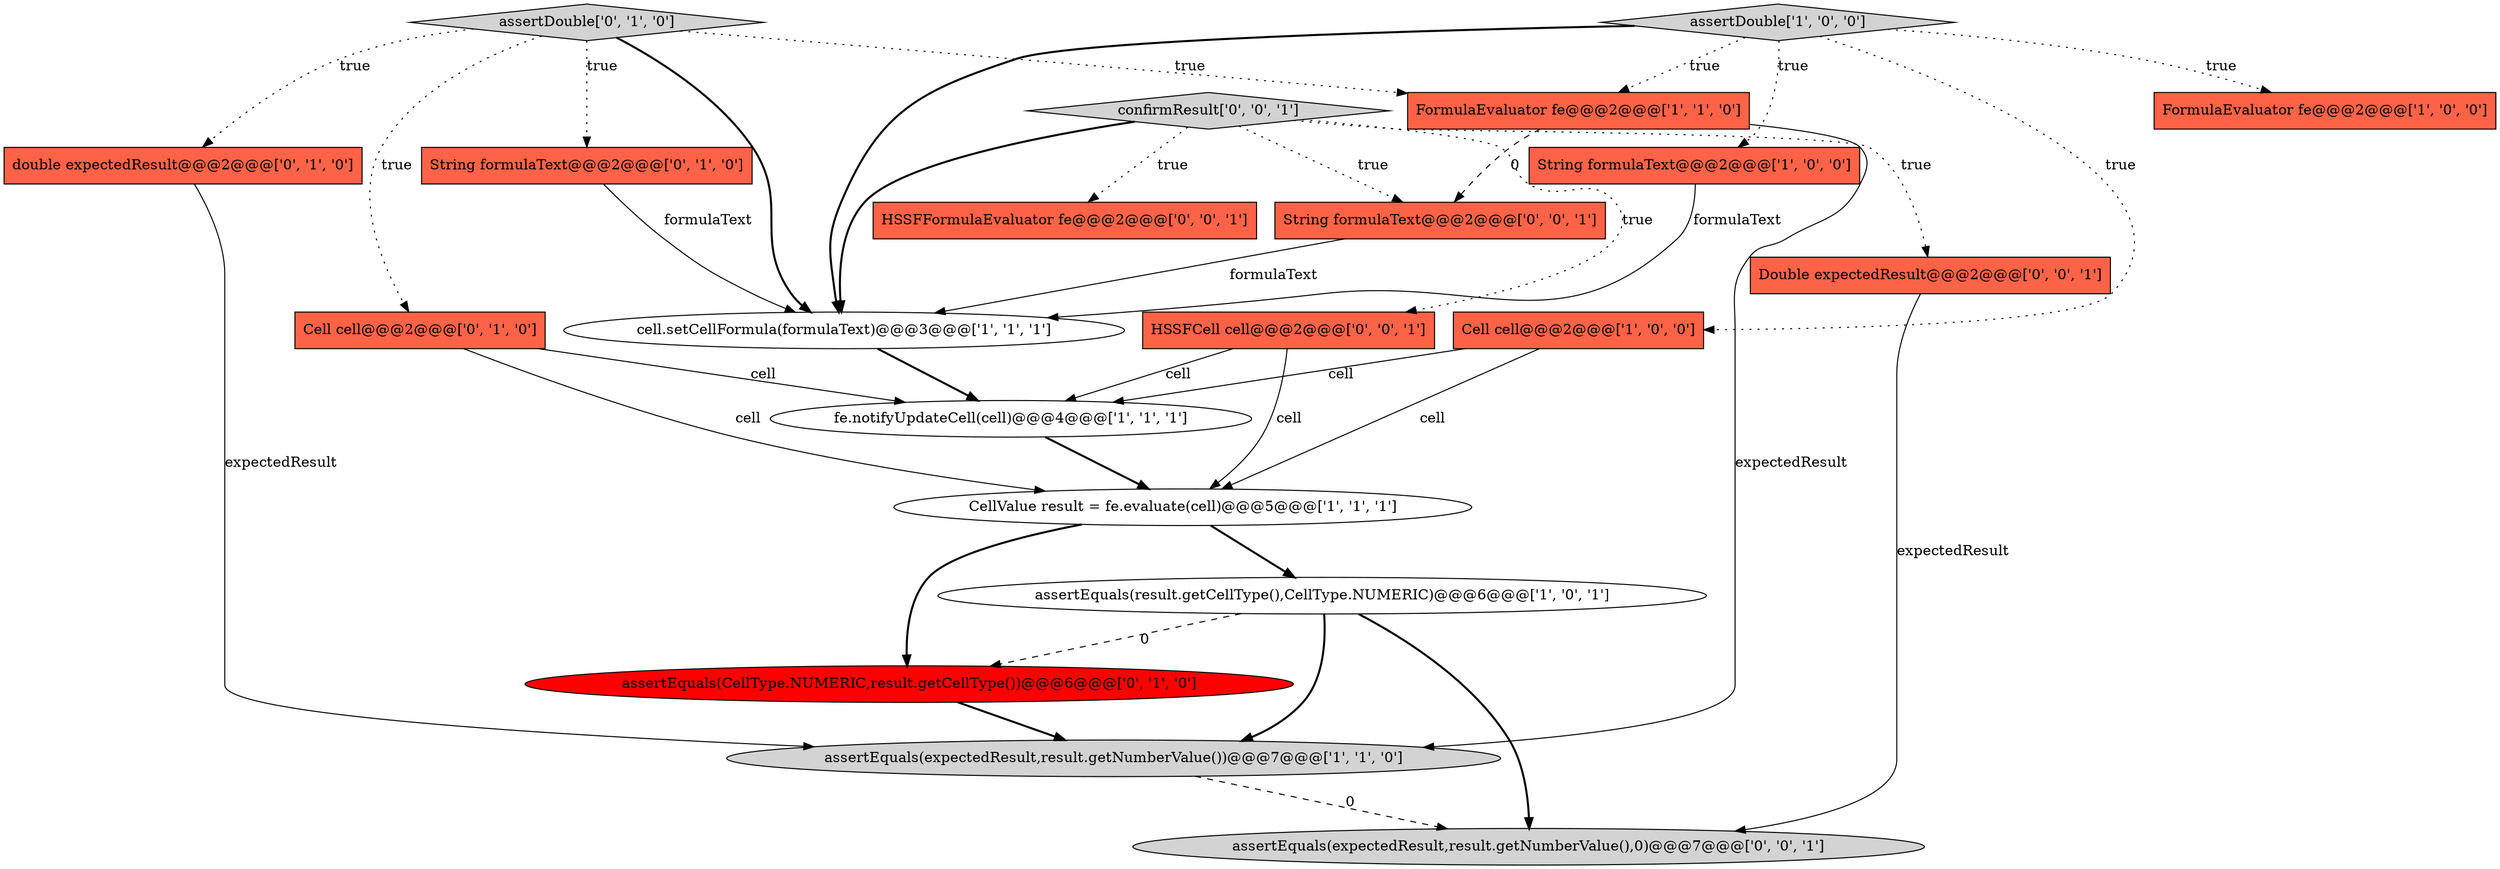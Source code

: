 digraph {
12 [style = filled, label = "assertDouble['0', '1', '0']", fillcolor = lightgray, shape = diamond image = "AAA0AAABBB2BBB"];
19 [style = filled, label = "String formulaText@@@2@@@['0', '0', '1']", fillcolor = tomato, shape = box image = "AAA0AAABBB3BBB"];
20 [style = filled, label = "confirmResult['0', '0', '1']", fillcolor = lightgray, shape = diamond image = "AAA0AAABBB3BBB"];
15 [style = filled, label = "HSSFFormulaEvaluator fe@@@2@@@['0', '0', '1']", fillcolor = tomato, shape = box image = "AAA0AAABBB3BBB"];
6 [style = filled, label = "FormulaEvaluator fe@@@2@@@['1', '1', '0']", fillcolor = tomato, shape = box image = "AAA0AAABBB1BBB"];
8 [style = filled, label = "assertDouble['1', '0', '0']", fillcolor = lightgray, shape = diamond image = "AAA0AAABBB1BBB"];
17 [style = filled, label = "assertEquals(expectedResult,result.getNumberValue(),0)@@@7@@@['0', '0', '1']", fillcolor = lightgray, shape = ellipse image = "AAA0AAABBB3BBB"];
9 [style = filled, label = "CellValue result = fe.evaluate(cell)@@@5@@@['1', '1', '1']", fillcolor = white, shape = ellipse image = "AAA0AAABBB1BBB"];
7 [style = filled, label = "cell.setCellFormula(formulaText)@@@3@@@['1', '1', '1']", fillcolor = white, shape = ellipse image = "AAA0AAABBB1BBB"];
16 [style = filled, label = "Double expectedResult@@@2@@@['0', '0', '1']", fillcolor = tomato, shape = box image = "AAA0AAABBB3BBB"];
11 [style = filled, label = "assertEquals(CellType.NUMERIC,result.getCellType())@@@6@@@['0', '1', '0']", fillcolor = red, shape = ellipse image = "AAA1AAABBB2BBB"];
2 [style = filled, label = "Cell cell@@@2@@@['1', '0', '0']", fillcolor = tomato, shape = box image = "AAA0AAABBB1BBB"];
0 [style = filled, label = "assertEquals(expectedResult,result.getNumberValue())@@@7@@@['1', '1', '0']", fillcolor = lightgray, shape = ellipse image = "AAA0AAABBB1BBB"];
14 [style = filled, label = "double expectedResult@@@2@@@['0', '1', '0']", fillcolor = tomato, shape = box image = "AAA0AAABBB2BBB"];
18 [style = filled, label = "HSSFCell cell@@@2@@@['0', '0', '1']", fillcolor = tomato, shape = box image = "AAA0AAABBB3BBB"];
5 [style = filled, label = "String formulaText@@@2@@@['1', '0', '0']", fillcolor = tomato, shape = box image = "AAA0AAABBB1BBB"];
13 [style = filled, label = "Cell cell@@@2@@@['0', '1', '0']", fillcolor = tomato, shape = box image = "AAA0AAABBB2BBB"];
4 [style = filled, label = "FormulaEvaluator fe@@@2@@@['1', '0', '0']", fillcolor = tomato, shape = box image = "AAA0AAABBB1BBB"];
3 [style = filled, label = "assertEquals(result.getCellType(),CellType.NUMERIC)@@@6@@@['1', '0', '1']", fillcolor = white, shape = ellipse image = "AAA0AAABBB1BBB"];
10 [style = filled, label = "String formulaText@@@2@@@['0', '1', '0']", fillcolor = tomato, shape = box image = "AAA0AAABBB2BBB"];
1 [style = filled, label = "fe.notifyUpdateCell(cell)@@@4@@@['1', '1', '1']", fillcolor = white, shape = ellipse image = "AAA0AAABBB1BBB"];
6->0 [style = solid, label="expectedResult"];
7->1 [style = bold, label=""];
13->9 [style = solid, label="cell"];
9->11 [style = bold, label=""];
8->2 [style = dotted, label="true"];
14->0 [style = solid, label="expectedResult"];
2->9 [style = solid, label="cell"];
5->7 [style = solid, label="formulaText"];
10->7 [style = solid, label="formulaText"];
0->17 [style = dashed, label="0"];
8->4 [style = dotted, label="true"];
12->7 [style = bold, label=""];
3->0 [style = bold, label=""];
1->9 [style = bold, label=""];
16->17 [style = solid, label="expectedResult"];
8->7 [style = bold, label=""];
13->1 [style = solid, label="cell"];
18->1 [style = solid, label="cell"];
12->14 [style = dotted, label="true"];
11->0 [style = bold, label=""];
12->13 [style = dotted, label="true"];
18->9 [style = solid, label="cell"];
8->6 [style = dotted, label="true"];
12->10 [style = dotted, label="true"];
8->5 [style = dotted, label="true"];
19->7 [style = solid, label="formulaText"];
12->6 [style = dotted, label="true"];
6->19 [style = dashed, label="0"];
20->18 [style = dotted, label="true"];
9->3 [style = bold, label=""];
3->17 [style = bold, label=""];
20->19 [style = dotted, label="true"];
2->1 [style = solid, label="cell"];
20->7 [style = bold, label=""];
3->11 [style = dashed, label="0"];
20->15 [style = dotted, label="true"];
20->16 [style = dotted, label="true"];
}
